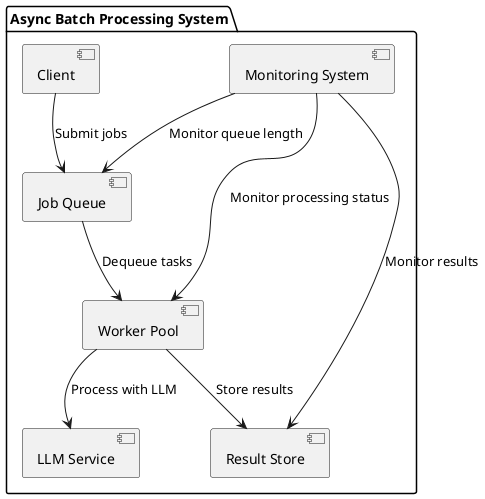 @startuml Async Batch Processing Pattern

' Component Diagram
package "Async Batch Processing System" {
    [Client] as client
    [Job Queue] as queue
    [Worker Pool] as workers
    [Result Store] as store
    [LLM Service] as llm
    [Monitoring System] as monitoring
}

client --> queue : Submit jobs
queue --> workers : Dequeue tasks
workers --> llm : Process with LLM
workers --> store : Store results
monitoring --> queue : Monitor queue length
monitoring --> workers : Monitor processing status
monitoring --> store : Monitor results

' Sequence Diagram
@enduml

@startuml Async Batch Processing Sequence

actor Client
participant "Job Queue" as Queue
participant "Worker Pool" as Workers
participant "LLM Service" as LLM
participant "Result Store" as Store
participant "Monitoring" as Monitor

Client -> Queue: Submit batch jobs
activate Queue

loop For each job
    Queue -> Workers: Dequeue job
    activate Workers
    
    Workers -> LLM: Process with LLM
    activate LLM
    LLM --> Workers: Return result
    deactivate LLM
    
    Workers -> Store: Store result
    activate Store
    Store --> Workers: Confirm storage
    deactivate Store
    
    Workers --> Queue: Job complete
    deactivate Workers
end

Queue --> Client: All jobs processed
deactivate Queue

Monitor -> Queue: Monitor queue length
Monitor -> Workers: Monitor processing status
Monitor -> Store: Monitor results

@enduml 